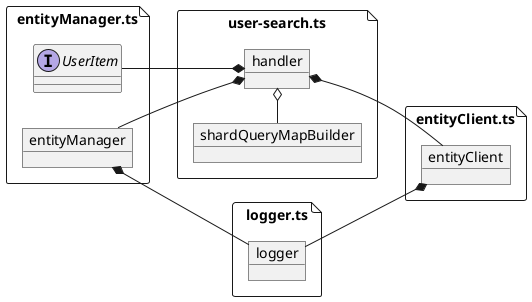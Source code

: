 @startuml handler

allowmixing

left to right direction

file "logger.ts" as loggerTs {
    object logger
}

file "entityManager.ts" as entityManagerTs {
    interface UserItem
    object entityManager
}

file "entityClient.ts" as entitClientTs {
    object entityClient

    logger --* entityClient 
}

file "user-search.ts" as searchTs {
    object handler

    entityManager --* handler  
    UserItem --* handler 
    handler *-- entityClient
    entityManager *-- logger

    object shardQueryMapBuilder
    shardQueryMapBuilder -o handler
}

@enduml